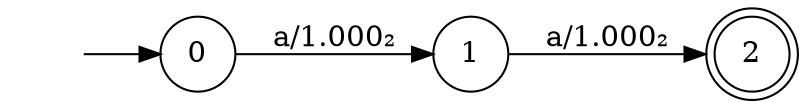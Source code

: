 digraph {
        rankdir="LR";
        node [shape=circle];
        i [style="invis"];
        i->0;
        0->1 [label="a/1.000₂"];
        1->2 [label="a/1.000₂"];
        2 [shape=doublecircle];
}
